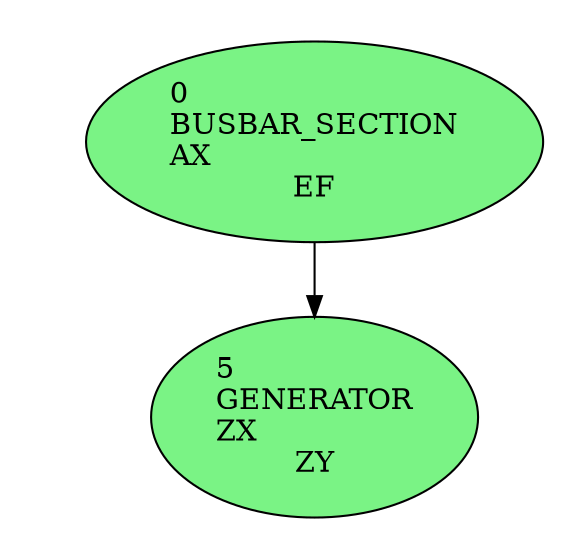 digraph G {
	node [shape=box];
	compound=true;
	n0 [label="0\lBUSBAR_SECTION\lAX\lEF",shape="ellipse",style="filled",fillcolor="#7AF385"];
	n2 [label="5\lGENERATOR\lZX\lZY",shape="ellipse",style="filled",fillcolor="#7AF385"];
	n0 -> n2 [];
	subgraph cluster_c1 {
		// scope xxxxx
		cluster_c1 [label="",shape=point,style=invis];
		pencolor="transparent";
		n0;
		n2;
	}
}

